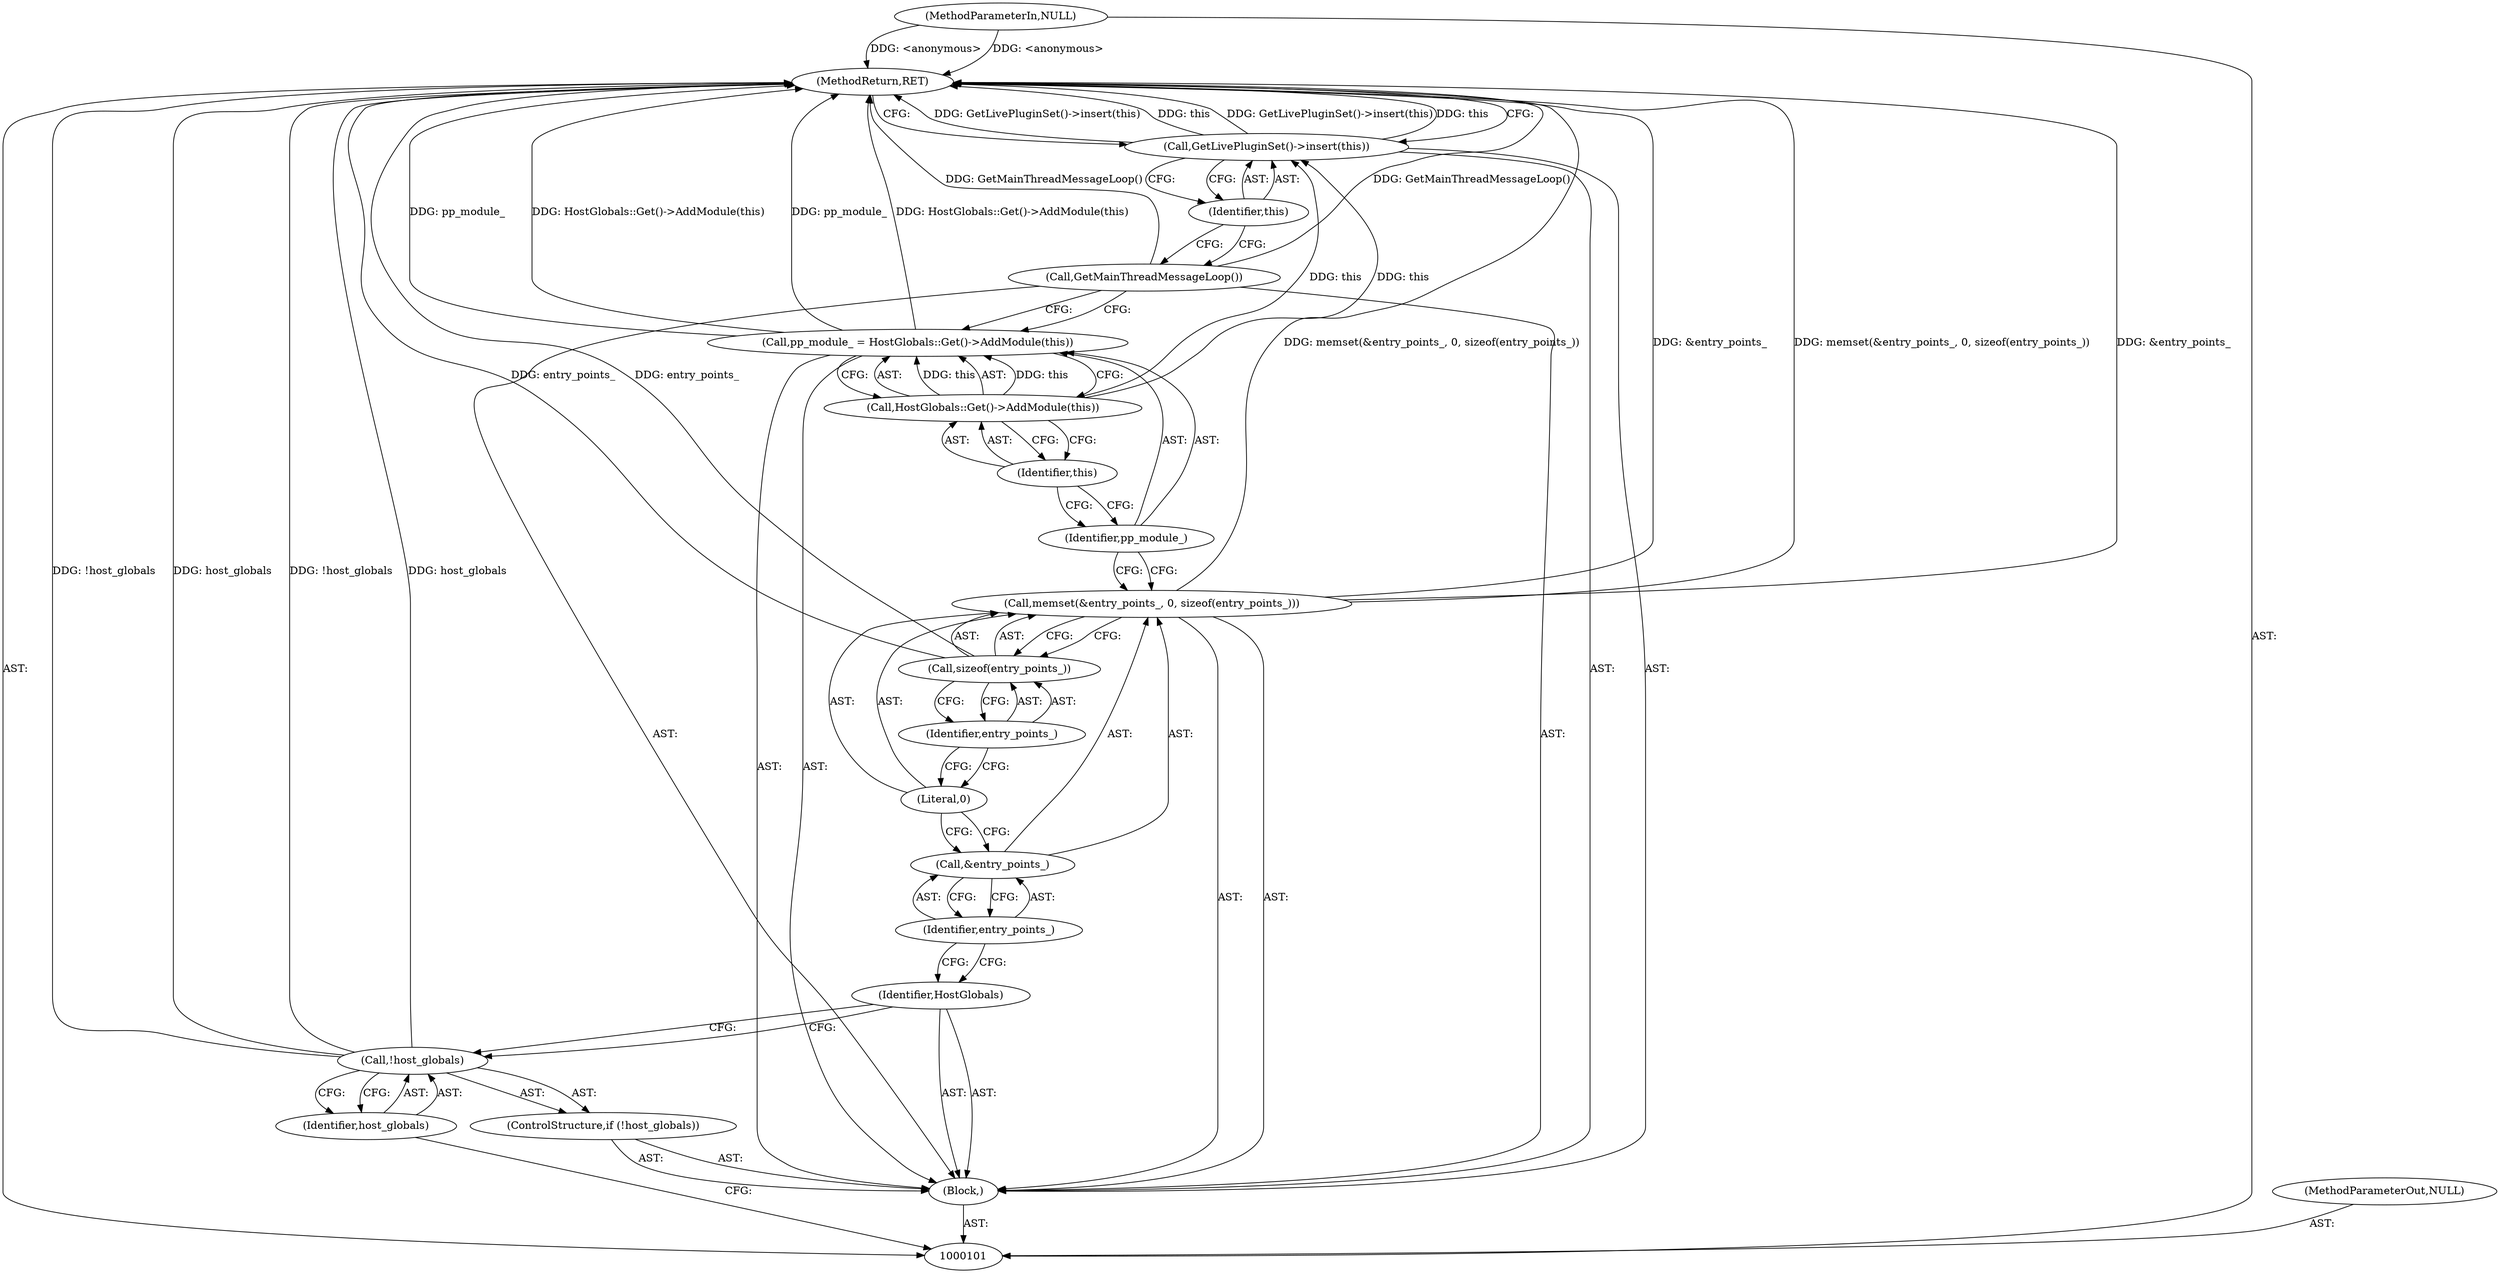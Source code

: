 digraph "0_Chrome_3b0d77670a0613f409110817455d2137576b485a_22" {
"1000102" [label="(MethodParameterIn,NULL)"];
"1000161" [label="(MethodParameterOut,NULL)"];
"1000103" [label="(Block,)"];
"1000121" [label="(MethodReturn,RET)"];
"1000104" [label="(ControlStructure,if (!host_globals))"];
"1000105" [label="(Call,!host_globals)"];
"1000106" [label="(Identifier,host_globals)"];
"1000107" [label="(Identifier,HostGlobals)"];
"1000110" [label="(Identifier,entry_points_)"];
"1000108" [label="(Call,memset(&entry_points_, 0, sizeof(entry_points_)))"];
"1000111" [label="(Literal,0)"];
"1000112" [label="(Call,sizeof(entry_points_))"];
"1000113" [label="(Identifier,entry_points_)"];
"1000109" [label="(Call,&entry_points_)"];
"1000116" [label="(Call,HostGlobals::Get()->AddModule(this))"];
"1000114" [label="(Call,pp_module_ = HostGlobals::Get()->AddModule(this))"];
"1000115" [label="(Identifier,pp_module_)"];
"1000117" [label="(Identifier,this)"];
"1000118" [label="(Call,GetMainThreadMessageLoop())"];
"1000119" [label="(Call,GetLivePluginSet()->insert(this))"];
"1000120" [label="(Identifier,this)"];
"1000102" -> "1000101"  [label="AST: "];
"1000102" -> "1000121"  [label="DDG: <anonymous>"];
"1000161" -> "1000101"  [label="AST: "];
"1000103" -> "1000101"  [label="AST: "];
"1000104" -> "1000103"  [label="AST: "];
"1000107" -> "1000103"  [label="AST: "];
"1000108" -> "1000103"  [label="AST: "];
"1000114" -> "1000103"  [label="AST: "];
"1000118" -> "1000103"  [label="AST: "];
"1000119" -> "1000103"  [label="AST: "];
"1000121" -> "1000101"  [label="AST: "];
"1000121" -> "1000119"  [label="CFG: "];
"1000108" -> "1000121"  [label="DDG: memset(&entry_points_, 0, sizeof(entry_points_))"];
"1000108" -> "1000121"  [label="DDG: &entry_points_"];
"1000105" -> "1000121"  [label="DDG: !host_globals"];
"1000105" -> "1000121"  [label="DDG: host_globals"];
"1000114" -> "1000121"  [label="DDG: pp_module_"];
"1000114" -> "1000121"  [label="DDG: HostGlobals::Get()->AddModule(this)"];
"1000118" -> "1000121"  [label="DDG: GetMainThreadMessageLoop()"];
"1000119" -> "1000121"  [label="DDG: GetLivePluginSet()->insert(this)"];
"1000119" -> "1000121"  [label="DDG: this"];
"1000102" -> "1000121"  [label="DDG: <anonymous>"];
"1000112" -> "1000121"  [label="DDG: entry_points_"];
"1000104" -> "1000103"  [label="AST: "];
"1000105" -> "1000104"  [label="AST: "];
"1000105" -> "1000104"  [label="AST: "];
"1000105" -> "1000106"  [label="CFG: "];
"1000106" -> "1000105"  [label="AST: "];
"1000107" -> "1000105"  [label="CFG: "];
"1000105" -> "1000121"  [label="DDG: !host_globals"];
"1000105" -> "1000121"  [label="DDG: host_globals"];
"1000106" -> "1000105"  [label="AST: "];
"1000106" -> "1000101"  [label="CFG: "];
"1000105" -> "1000106"  [label="CFG: "];
"1000107" -> "1000103"  [label="AST: "];
"1000107" -> "1000105"  [label="CFG: "];
"1000110" -> "1000107"  [label="CFG: "];
"1000110" -> "1000109"  [label="AST: "];
"1000110" -> "1000107"  [label="CFG: "];
"1000109" -> "1000110"  [label="CFG: "];
"1000108" -> "1000103"  [label="AST: "];
"1000108" -> "1000112"  [label="CFG: "];
"1000109" -> "1000108"  [label="AST: "];
"1000111" -> "1000108"  [label="AST: "];
"1000112" -> "1000108"  [label="AST: "];
"1000115" -> "1000108"  [label="CFG: "];
"1000108" -> "1000121"  [label="DDG: memset(&entry_points_, 0, sizeof(entry_points_))"];
"1000108" -> "1000121"  [label="DDG: &entry_points_"];
"1000111" -> "1000108"  [label="AST: "];
"1000111" -> "1000109"  [label="CFG: "];
"1000113" -> "1000111"  [label="CFG: "];
"1000112" -> "1000108"  [label="AST: "];
"1000112" -> "1000113"  [label="CFG: "];
"1000113" -> "1000112"  [label="AST: "];
"1000108" -> "1000112"  [label="CFG: "];
"1000112" -> "1000121"  [label="DDG: entry_points_"];
"1000113" -> "1000112"  [label="AST: "];
"1000113" -> "1000111"  [label="CFG: "];
"1000112" -> "1000113"  [label="CFG: "];
"1000109" -> "1000108"  [label="AST: "];
"1000109" -> "1000110"  [label="CFG: "];
"1000110" -> "1000109"  [label="AST: "];
"1000111" -> "1000109"  [label="CFG: "];
"1000116" -> "1000114"  [label="AST: "];
"1000116" -> "1000117"  [label="CFG: "];
"1000117" -> "1000116"  [label="AST: "];
"1000114" -> "1000116"  [label="CFG: "];
"1000116" -> "1000114"  [label="DDG: this"];
"1000116" -> "1000119"  [label="DDG: this"];
"1000114" -> "1000103"  [label="AST: "];
"1000114" -> "1000116"  [label="CFG: "];
"1000115" -> "1000114"  [label="AST: "];
"1000116" -> "1000114"  [label="AST: "];
"1000118" -> "1000114"  [label="CFG: "];
"1000114" -> "1000121"  [label="DDG: pp_module_"];
"1000114" -> "1000121"  [label="DDG: HostGlobals::Get()->AddModule(this)"];
"1000116" -> "1000114"  [label="DDG: this"];
"1000115" -> "1000114"  [label="AST: "];
"1000115" -> "1000108"  [label="CFG: "];
"1000117" -> "1000115"  [label="CFG: "];
"1000117" -> "1000116"  [label="AST: "];
"1000117" -> "1000115"  [label="CFG: "];
"1000116" -> "1000117"  [label="CFG: "];
"1000118" -> "1000103"  [label="AST: "];
"1000118" -> "1000114"  [label="CFG: "];
"1000120" -> "1000118"  [label="CFG: "];
"1000118" -> "1000121"  [label="DDG: GetMainThreadMessageLoop()"];
"1000119" -> "1000103"  [label="AST: "];
"1000119" -> "1000120"  [label="CFG: "];
"1000120" -> "1000119"  [label="AST: "];
"1000121" -> "1000119"  [label="CFG: "];
"1000119" -> "1000121"  [label="DDG: GetLivePluginSet()->insert(this)"];
"1000119" -> "1000121"  [label="DDG: this"];
"1000116" -> "1000119"  [label="DDG: this"];
"1000120" -> "1000119"  [label="AST: "];
"1000120" -> "1000118"  [label="CFG: "];
"1000119" -> "1000120"  [label="CFG: "];
}
